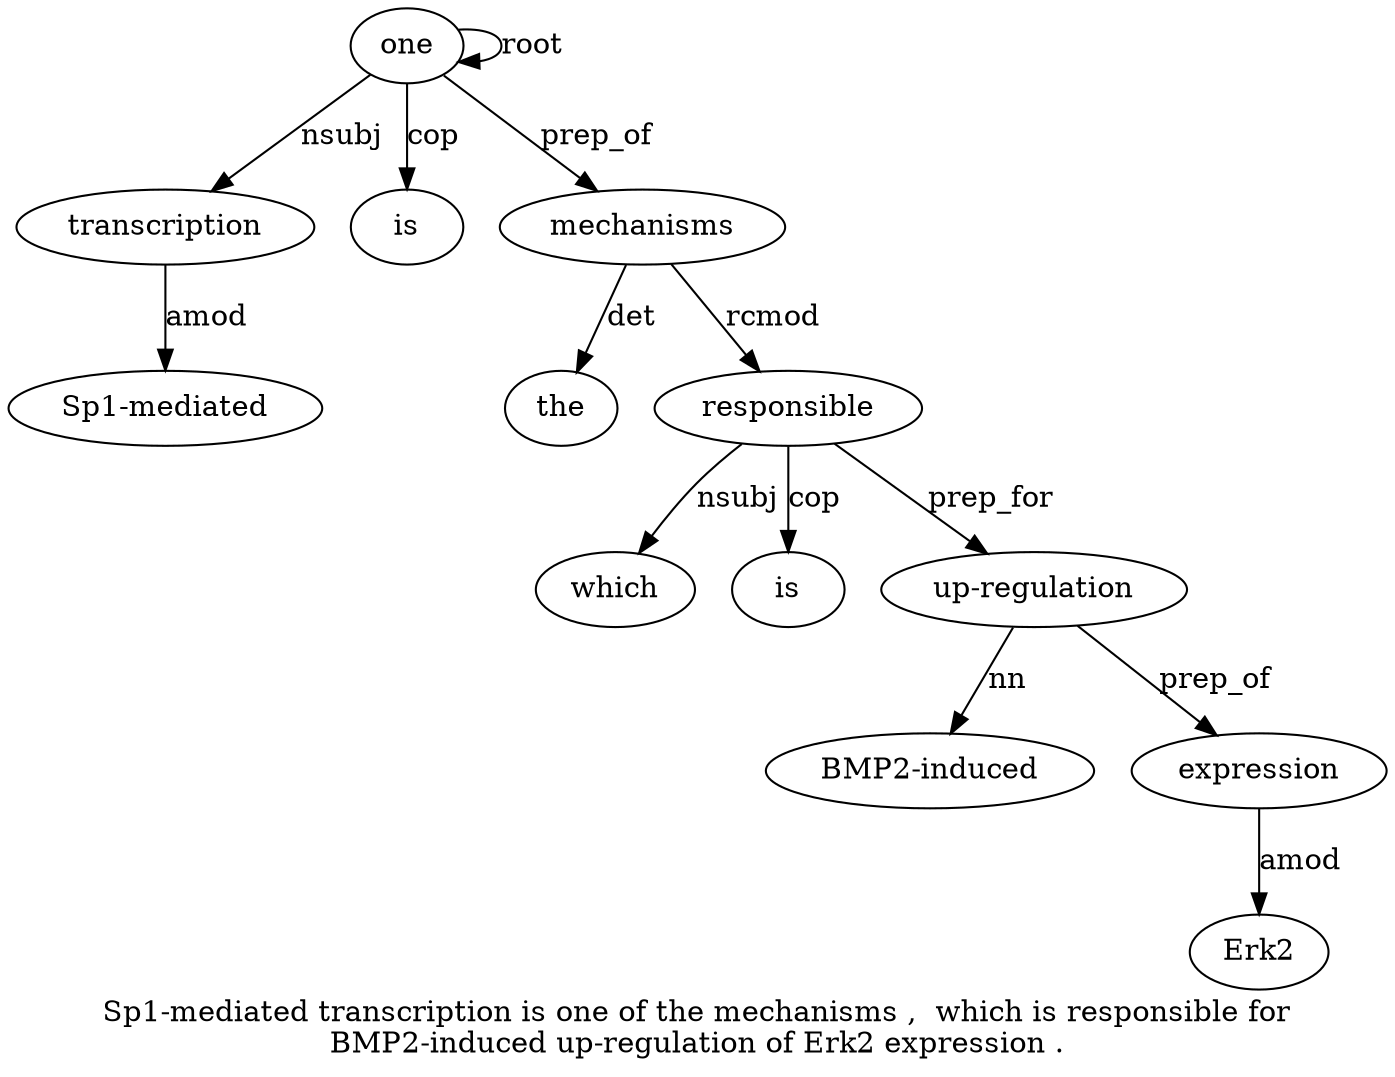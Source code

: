 digraph "Sp1-mediated transcription is one of the mechanisms ,  which is responsible for BMP2-induced up-regulation of Erk2 expression ." {
label="Sp1-mediated transcription is one of the mechanisms ,  which is responsible for
BMP2-induced up-regulation of Erk2 expression .";
transcription2 [style=filled, fillcolor=white, label=transcription];
"Sp1-mediated" [style=filled, fillcolor=white, label="Sp1-mediated"];
transcription2 -> "Sp1-mediated"  [label=amod];
one4 [style=filled, fillcolor=white, label=one];
one4 -> transcription2  [label=nsubj];
is3 [style=filled, fillcolor=white, label=is];
one4 -> is3  [label=cop];
one4 -> one4  [label=root];
mechanisms7 [style=filled, fillcolor=white, label=mechanisms];
the6 [style=filled, fillcolor=white, label=the];
mechanisms7 -> the6  [label=det];
one4 -> mechanisms7  [label=prep_of];
responsible11 [style=filled, fillcolor=white, label=responsible];
which9 [style=filled, fillcolor=white, label=which];
responsible11 -> which9  [label=nsubj];
is10 [style=filled, fillcolor=white, label=is];
responsible11 -> is10  [label=cop];
mechanisms7 -> responsible11  [label=rcmod];
"up-regulation14" [style=filled, fillcolor=white, label="up-regulation"];
"BMP2-induced13" [style=filled, fillcolor=white, label="BMP2-induced"];
"up-regulation14" -> "BMP2-induced13"  [label=nn];
responsible11 -> "up-regulation14"  [label=prep_for];
expression17 [style=filled, fillcolor=white, label=expression];
Erk216 [style=filled, fillcolor=white, label=Erk2];
expression17 -> Erk216  [label=amod];
"up-regulation14" -> expression17  [label=prep_of];
}
